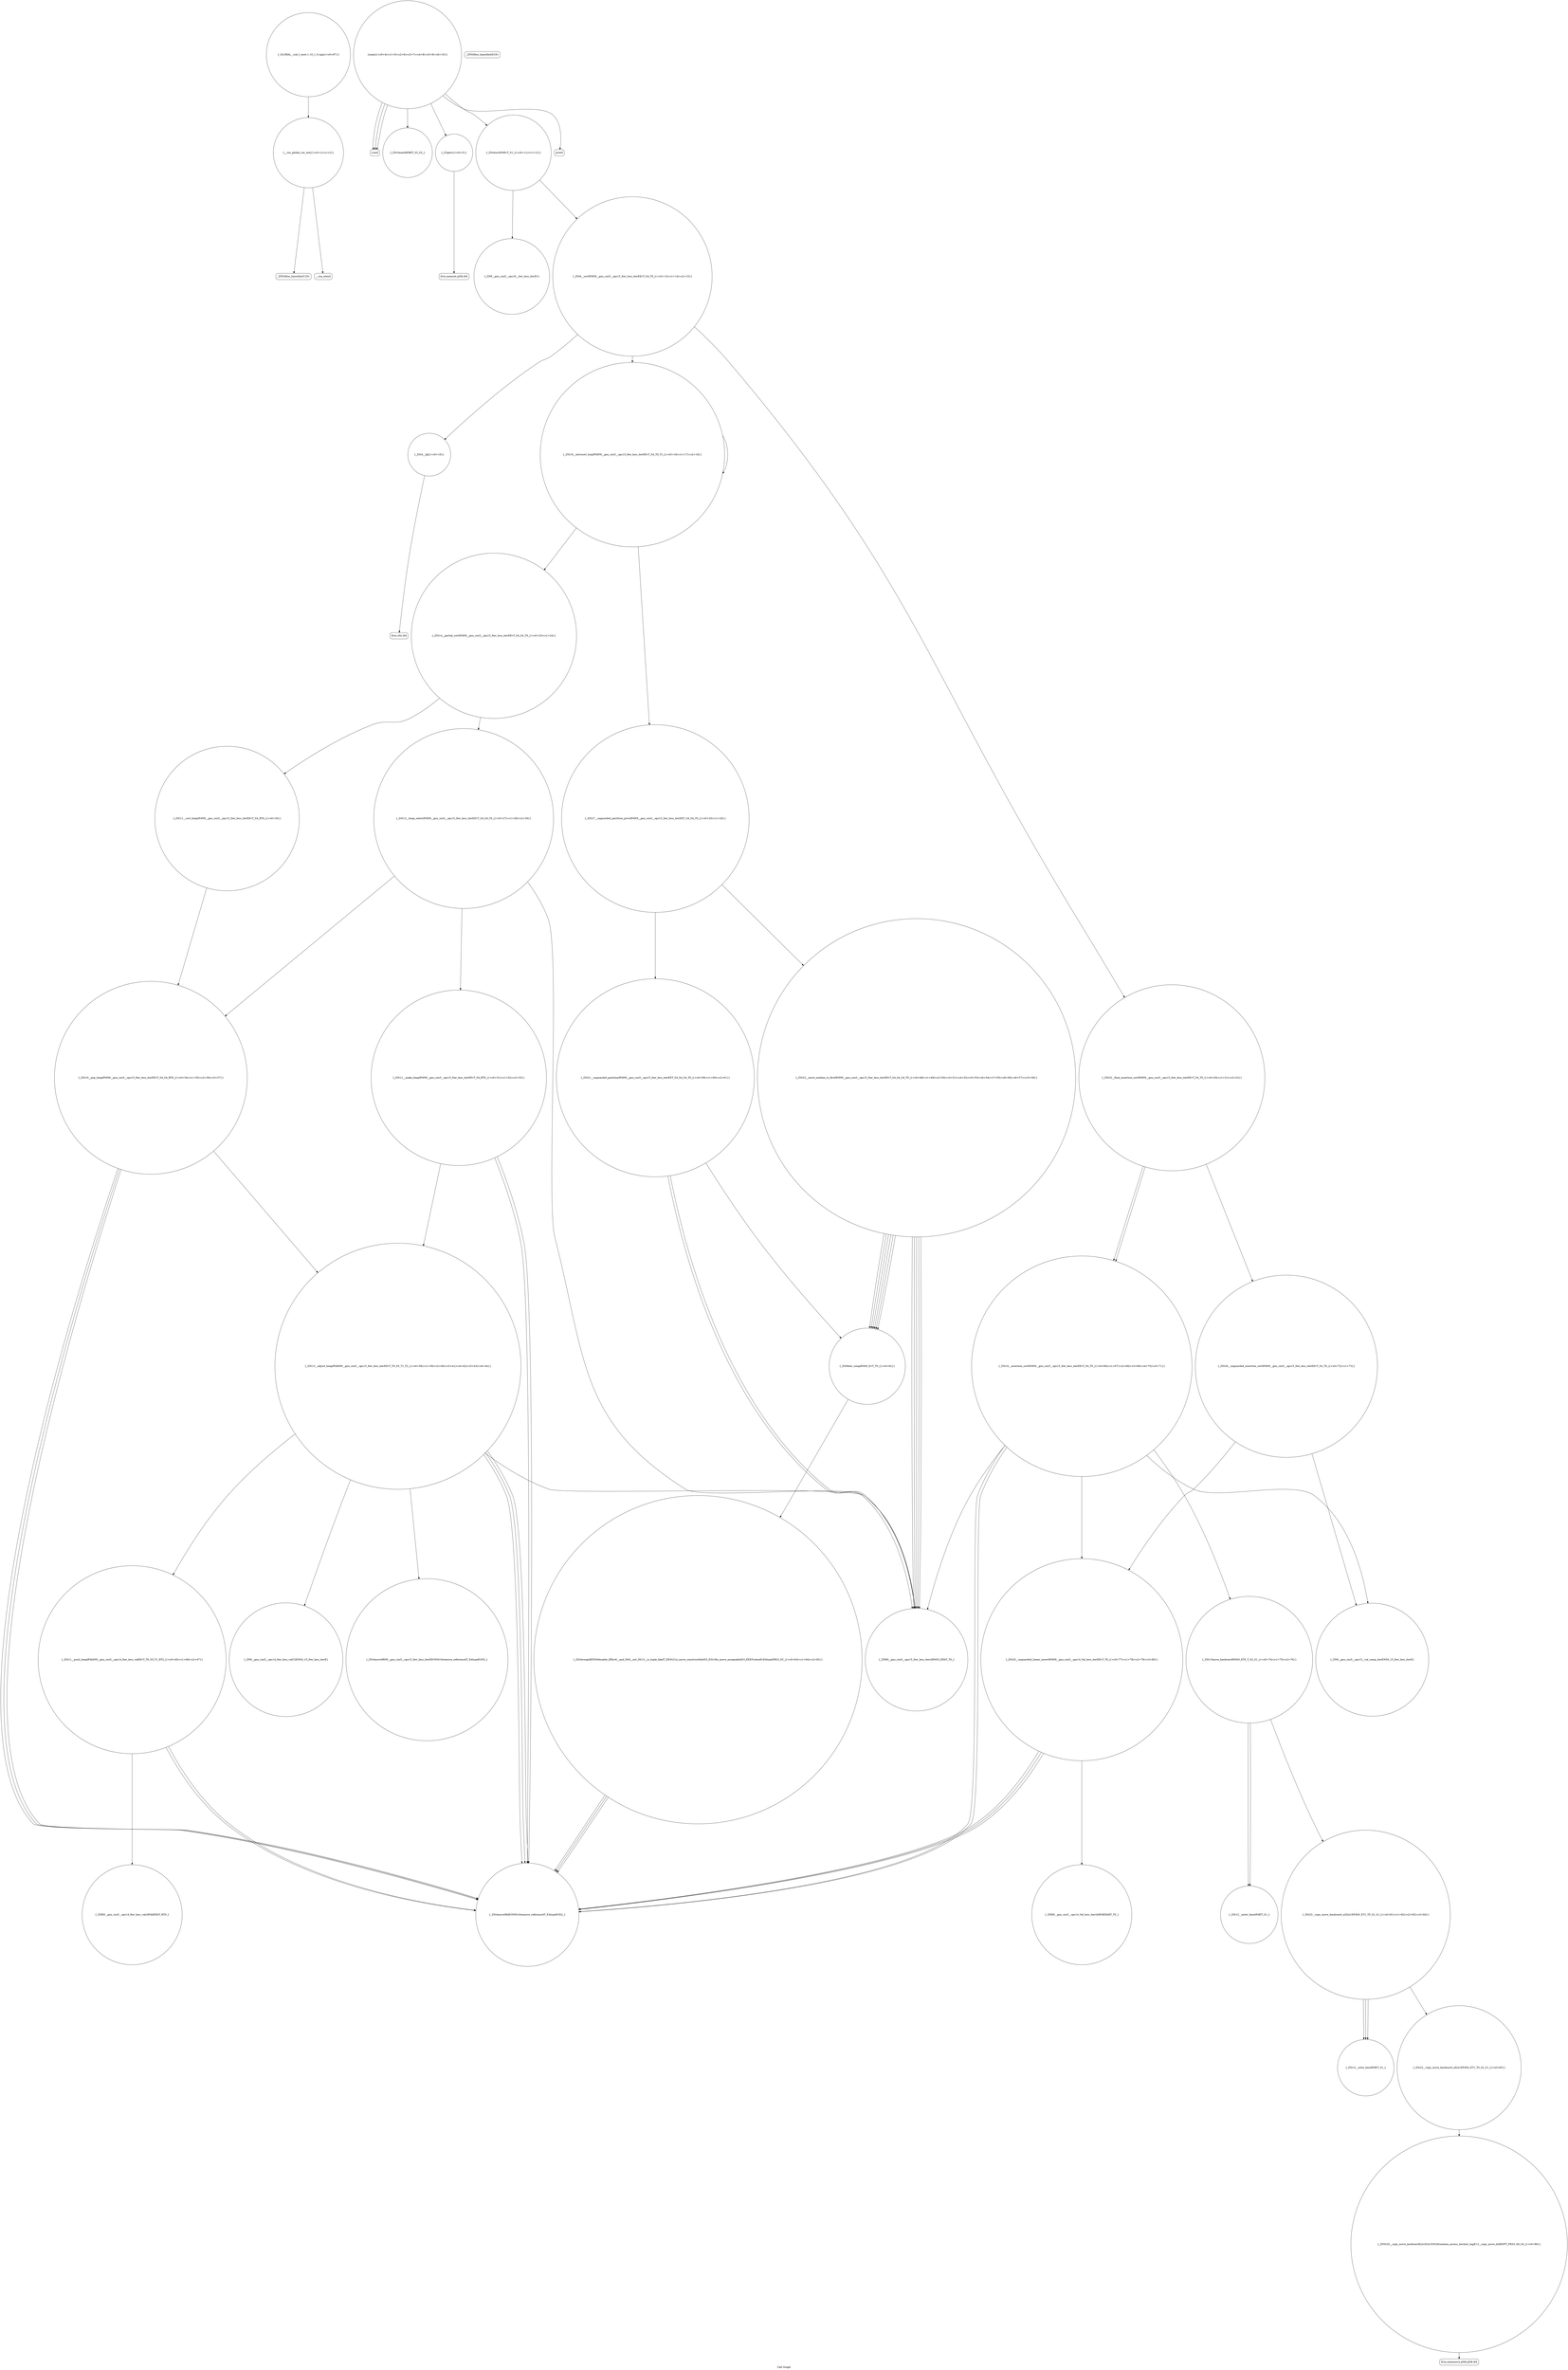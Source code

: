 digraph "Call Graph" {
	label="Call Graph";

	Node0x558536ac66e0 [shape=record,shape=circle,label="{__cxx_global_var_init|{<s0>1|<s1>2}}"];
	Node0x558536ac66e0:s0 -> Node0x558536ac6b70[color=black];
	Node0x558536ac66e0:s1 -> Node0x558536ac6c70[color=black];
	Node0x558536ac8170 [shape=record,shape=circle,label="{_ZNK9__gnu_cxx5__ops14_Val_less_iterclIdPdEEbRT_T0_}"];
	Node0x558536ac77f0 [shape=record,shape=circle,label="{_ZN9__gnu_cxx5__ops14_Iter_less_valC2ENS0_15_Iter_less_iterE}"];
	Node0x558536ac6e70 [shape=record,shape=Mrecord,label="{scanf}"];
	Node0x558536ac7b70 [shape=record,shape=Mrecord,label="{llvm.ctlz.i64}"];
	Node0x558536ac71f0 [shape=record,shape=circle,label="{_ZSt4__lgl|{<s0>19}}"];
	Node0x558536ac71f0:s0 -> Node0x558536ac7b70[color=black];
	Node0x558536ac7ef0 [shape=record,shape=circle,label="{_ZSt12__miter_baseIPdET_S1_}"];
	Node0x558536ac7570 [shape=record,shape=circle,label="{_ZNK9__gnu_cxx5__ops15_Iter_less_iterclIPdS3_EEbT_T0_}"];
	Node0x558536ac6bf0 [shape=record,shape=Mrecord,label="{_ZNSt8ios_base4InitD1Ev}"];
	Node0x558536ac78f0 [shape=record,shape=circle,label="{_ZNK9__gnu_cxx5__ops14_Iter_less_valclIPddEEbT_RT0_}"];
	Node0x558536ac6f70 [shape=record,shape=circle,label="{_ZSt3maxIdERKT_S2_S2_}"];
	Node0x558536ac7c70 [shape=record,shape=circle,label="{_ZSt26__unguarded_insertion_sortIPdN9__gnu_cxx5__ops15_Iter_less_iterEEvT_S4_T0_|{<s0>72|<s1>73}}"];
	Node0x558536ac7c70:s0 -> Node0x558536ac7df0[color=black];
	Node0x558536ac7c70:s1 -> Node0x558536ac7d70[color=black];
	Node0x558536ac72f0 [shape=record,shape=circle,label="{_ZSt14__partial_sortIPdN9__gnu_cxx5__ops15_Iter_less_iterEEvT_S4_S4_T0_|{<s0>23|<s1>24}}"];
	Node0x558536ac72f0:s0 -> Node0x558536ac73f0[color=black];
	Node0x558536ac72f0:s1 -> Node0x558536ac7470[color=black];
	Node0x558536ac7ff0 [shape=record,shape=circle,label="{_ZSt12__niter_baseIPdET_S1_}"];
	Node0x558536ac7670 [shape=record,shape=circle,label="{_ZSt4moveIRdEONSt16remove_referenceIT_E4typeEOS2_}"];
	Node0x558536ac6cf0 [shape=record,shape=circle,label="{_Z3getv|{<s0>3}}"];
	Node0x558536ac6cf0:s0 -> Node0x558536ac6d70[color=black];
	Node0x558536ac79f0 [shape=record,shape=circle,label="{_ZSt21__unguarded_partitionIPdN9__gnu_cxx5__ops15_Iter_less_iterEET_S4_S4_S4_T0_|{<s0>59|<s1>60|<s2>61}}"];
	Node0x558536ac79f0:s0 -> Node0x558536ac7570[color=black];
	Node0x558536ac79f0:s1 -> Node0x558536ac7570[color=black];
	Node0x558536ac79f0:s2 -> Node0x558536ac7a70[color=black];
	Node0x558536ac7070 [shape=record,shape=circle,label="{_ZSt6__sortIPdN9__gnu_cxx5__ops15_Iter_less_iterEEvT_S4_T0_|{<s0>13|<s1>14|<s2>15}}"];
	Node0x558536ac7070:s0 -> Node0x558536ac71f0[color=black];
	Node0x558536ac7070:s1 -> Node0x558536ac7170[color=black];
	Node0x558536ac7070:s2 -> Node0x558536ac7270[color=black];
	Node0x558536ac7d70 [shape=record,shape=circle,label="{_ZSt25__unguarded_linear_insertIPdN9__gnu_cxx5__ops14_Val_less_iterEEvT_T0_|{<s0>77|<s1>78|<s2>79|<s3>80}}"];
	Node0x558536ac7d70:s0 -> Node0x558536ac7670[color=black];
	Node0x558536ac7d70:s1 -> Node0x558536ac8170[color=black];
	Node0x558536ac7d70:s2 -> Node0x558536ac7670[color=black];
	Node0x558536ac7d70:s3 -> Node0x558536ac7670[color=black];
	Node0x558536ac73f0 [shape=record,shape=circle,label="{_ZSt13__heap_selectIPdN9__gnu_cxx5__ops15_Iter_less_iterEEvT_S4_S4_T0_|{<s0>27|<s1>28|<s2>29}}"];
	Node0x558536ac73f0:s0 -> Node0x558536ac74f0[color=black];
	Node0x558536ac73f0:s1 -> Node0x558536ac7570[color=black];
	Node0x558536ac73f0:s2 -> Node0x558536ac75f0[color=black];
	Node0x558536ac80f0 [shape=record,shape=Mrecord,label="{llvm.memmove.p0i8.p0i8.i64}"];
	Node0x558536ac7770 [shape=record,shape=circle,label="{_ZSt4moveIRN9__gnu_cxx5__ops15_Iter_less_iterEEONSt16remove_referenceIT_E4typeEOS5_}"];
	Node0x558536ac6df0 [shape=record,shape=circle,label="{main|{<s0>4|<s1>5|<s2>6|<s3>7|<s4>8|<s5>9|<s6>10}}"];
	Node0x558536ac6df0:s0 -> Node0x558536ac6e70[color=black];
	Node0x558536ac6df0:s1 -> Node0x558536ac6e70[color=black];
	Node0x558536ac6df0:s2 -> Node0x558536ac6e70[color=black];
	Node0x558536ac6df0:s3 -> Node0x558536ac6ef0[color=black];
	Node0x558536ac6df0:s4 -> Node0x558536ac6cf0[color=black];
	Node0x558536ac6df0:s5 -> Node0x558536ac6f70[color=black];
	Node0x558536ac6df0:s6 -> Node0x558536ac6ff0[color=black];
	Node0x558536ac7af0 [shape=record,shape=circle,label="{_ZSt4swapIdENSt9enable_ifIXsr6__and_ISt6__not_ISt15__is_tuple_likeIT_EESt21is_move_constructibleIS3_ESt18is_move_assignableIS3_EEE5valueEvE4typeERS3_SC_|{<s0>63|<s1>64|<s2>65}}"];
	Node0x558536ac7af0:s0 -> Node0x558536ac7670[color=black];
	Node0x558536ac7af0:s1 -> Node0x558536ac7670[color=black];
	Node0x558536ac7af0:s2 -> Node0x558536ac7670[color=black];
	Node0x558536ac7170 [shape=record,shape=circle,label="{_ZSt16__introsort_loopIPdlN9__gnu_cxx5__ops15_Iter_less_iterEEvT_S4_T0_T1_|{<s0>16|<s1>17|<s2>18}}"];
	Node0x558536ac7170:s0 -> Node0x558536ac72f0[color=black];
	Node0x558536ac7170:s1 -> Node0x558536ac7370[color=black];
	Node0x558536ac7170:s2 -> Node0x558536ac7170[color=black];
	Node0x558536ac7e70 [shape=record,shape=circle,label="{_ZSt23__copy_move_backward_a2ILb1EPdS0_ET1_T0_S2_S1_|{<s0>81|<s1>82|<s2>83|<s3>84}}"];
	Node0x558536ac7e70:s0 -> Node0x558536ac7ff0[color=black];
	Node0x558536ac7e70:s1 -> Node0x558536ac7ff0[color=black];
	Node0x558536ac7e70:s2 -> Node0x558536ac7ff0[color=black];
	Node0x558536ac7e70:s3 -> Node0x558536ac7f70[color=black];
	Node0x558536ac74f0 [shape=record,shape=circle,label="{_ZSt11__make_heapIPdN9__gnu_cxx5__ops15_Iter_less_iterEEvT_S4_RT0_|{<s0>31|<s1>32|<s2>33}}"];
	Node0x558536ac74f0:s0 -> Node0x558536ac7670[color=black];
	Node0x558536ac74f0:s1 -> Node0x558536ac7670[color=black];
	Node0x558536ac74f0:s2 -> Node0x558536ac76f0[color=black];
	Node0x558536ac6b70 [shape=record,shape=Mrecord,label="{_ZNSt8ios_base4InitC1Ev}"];
	Node0x558536ac81f0 [shape=record,shape=circle,label="{_GLOBAL__sub_I_enot.1.10_1_0.cpp|{<s0>87}}"];
	Node0x558536ac81f0:s0 -> Node0x558536ac66e0[color=black];
	Node0x558536ac7870 [shape=record,shape=circle,label="{_ZSt11__push_heapIPdldN9__gnu_cxx5__ops14_Iter_less_valEEvT_T0_S5_T1_RT2_|{<s0>45|<s1>46|<s2>47}}"];
	Node0x558536ac7870:s0 -> Node0x558536ac78f0[color=black];
	Node0x558536ac7870:s1 -> Node0x558536ac7670[color=black];
	Node0x558536ac7870:s2 -> Node0x558536ac7670[color=black];
	Node0x558536ac6ef0 [shape=record,shape=circle,label="{_ZSt4sortIPdEvT_S1_|{<s0>11|<s1>12}}"];
	Node0x558536ac6ef0:s0 -> Node0x558536ac70f0[color=black];
	Node0x558536ac6ef0:s1 -> Node0x558536ac7070[color=black];
	Node0x558536ac7bf0 [shape=record,shape=circle,label="{_ZSt16__insertion_sortIPdN9__gnu_cxx5__ops15_Iter_less_iterEEvT_S4_T0_|{<s0>66|<s1>67|<s2>68|<s3>69|<s4>70|<s5>71}}"];
	Node0x558536ac7bf0:s0 -> Node0x558536ac7570[color=black];
	Node0x558536ac7bf0:s1 -> Node0x558536ac7670[color=black];
	Node0x558536ac7bf0:s2 -> Node0x558536ac7cf0[color=black];
	Node0x558536ac7bf0:s3 -> Node0x558536ac7670[color=black];
	Node0x558536ac7bf0:s4 -> Node0x558536ac7df0[color=black];
	Node0x558536ac7bf0:s5 -> Node0x558536ac7d70[color=black];
	Node0x558536ac7270 [shape=record,shape=circle,label="{_ZSt22__final_insertion_sortIPdN9__gnu_cxx5__ops15_Iter_less_iterEEvT_S4_T0_|{<s0>20|<s1>21|<s2>22}}"];
	Node0x558536ac7270:s0 -> Node0x558536ac7bf0[color=black];
	Node0x558536ac7270:s1 -> Node0x558536ac7c70[color=black];
	Node0x558536ac7270:s2 -> Node0x558536ac7bf0[color=black];
	Node0x558536ac7f70 [shape=record,shape=circle,label="{_ZSt22__copy_move_backward_aILb1EPdS0_ET1_T0_S2_S1_|{<s0>85}}"];
	Node0x558536ac7f70:s0 -> Node0x558536ac8070[color=black];
	Node0x558536ac75f0 [shape=record,shape=circle,label="{_ZSt10__pop_heapIPdN9__gnu_cxx5__ops15_Iter_less_iterEEvT_S4_S4_RT0_|{<s0>34|<s1>35|<s2>36|<s3>37}}"];
	Node0x558536ac75f0:s0 -> Node0x558536ac7670[color=black];
	Node0x558536ac75f0:s1 -> Node0x558536ac7670[color=black];
	Node0x558536ac75f0:s2 -> Node0x558536ac7670[color=black];
	Node0x558536ac75f0:s3 -> Node0x558536ac76f0[color=black];
	Node0x558536ac6c70 [shape=record,shape=Mrecord,label="{__cxa_atexit}"];
	Node0x558536ac7970 [shape=record,shape=circle,label="{_ZSt22__move_median_to_firstIPdN9__gnu_cxx5__ops15_Iter_less_iterEEvT_S4_S4_S4_T0_|{<s0>48|<s1>49|<s2>50|<s3>51|<s4>52|<s5>53|<s6>54|<s7>55|<s8>56|<s9>57|<s10>58}}"];
	Node0x558536ac7970:s0 -> Node0x558536ac7570[color=black];
	Node0x558536ac7970:s1 -> Node0x558536ac7570[color=black];
	Node0x558536ac7970:s2 -> Node0x558536ac7a70[color=black];
	Node0x558536ac7970:s3 -> Node0x558536ac7570[color=black];
	Node0x558536ac7970:s4 -> Node0x558536ac7a70[color=black];
	Node0x558536ac7970:s5 -> Node0x558536ac7a70[color=black];
	Node0x558536ac7970:s6 -> Node0x558536ac7570[color=black];
	Node0x558536ac7970:s7 -> Node0x558536ac7a70[color=black];
	Node0x558536ac7970:s8 -> Node0x558536ac7570[color=black];
	Node0x558536ac7970:s9 -> Node0x558536ac7a70[color=black];
	Node0x558536ac7970:s10 -> Node0x558536ac7a70[color=black];
	Node0x558536ac6ff0 [shape=record,shape=Mrecord,label="{printf}"];
	Node0x558536ac7cf0 [shape=record,shape=circle,label="{_ZSt13move_backwardIPdS0_ET0_T_S2_S1_|{<s0>74|<s1>75|<s2>76}}"];
	Node0x558536ac7cf0:s0 -> Node0x558536ac7ef0[color=black];
	Node0x558536ac7cf0:s1 -> Node0x558536ac7ef0[color=black];
	Node0x558536ac7cf0:s2 -> Node0x558536ac7e70[color=black];
	Node0x558536ac7370 [shape=record,shape=circle,label="{_ZSt27__unguarded_partition_pivotIPdN9__gnu_cxx5__ops15_Iter_less_iterEET_S4_S4_T0_|{<s0>25|<s1>26}}"];
	Node0x558536ac7370:s0 -> Node0x558536ac7970[color=black];
	Node0x558536ac7370:s1 -> Node0x558536ac79f0[color=black];
	Node0x558536ac8070 [shape=record,shape=circle,label="{_ZNSt20__copy_move_backwardILb1ELb1ESt26random_access_iterator_tagE13__copy_move_bIdEEPT_PKS3_S6_S4_|{<s0>86}}"];
	Node0x558536ac8070:s0 -> Node0x558536ac80f0[color=black];
	Node0x558536ac76f0 [shape=record,shape=circle,label="{_ZSt13__adjust_heapIPdldN9__gnu_cxx5__ops15_Iter_less_iterEEvT_T0_S5_T1_T2_|{<s0>38|<s1>39|<s2>40|<s3>41|<s4>42|<s5>43|<s6>44}}"];
	Node0x558536ac76f0:s0 -> Node0x558536ac7570[color=black];
	Node0x558536ac76f0:s1 -> Node0x558536ac7670[color=black];
	Node0x558536ac76f0:s2 -> Node0x558536ac7670[color=black];
	Node0x558536ac76f0:s3 -> Node0x558536ac7770[color=black];
	Node0x558536ac76f0:s4 -> Node0x558536ac77f0[color=black];
	Node0x558536ac76f0:s5 -> Node0x558536ac7670[color=black];
	Node0x558536ac76f0:s6 -> Node0x558536ac7870[color=black];
	Node0x558536ac6d70 [shape=record,shape=Mrecord,label="{llvm.memset.p0i8.i64}"];
	Node0x558536ac7a70 [shape=record,shape=circle,label="{_ZSt9iter_swapIPdS0_EvT_T0_|{<s0>62}}"];
	Node0x558536ac7a70:s0 -> Node0x558536ac7af0[color=black];
	Node0x558536ac70f0 [shape=record,shape=circle,label="{_ZN9__gnu_cxx5__ops16__iter_less_iterEv}"];
	Node0x558536ac7df0 [shape=record,shape=circle,label="{_ZN9__gnu_cxx5__ops15__val_comp_iterENS0_15_Iter_less_iterE}"];
	Node0x558536ac7470 [shape=record,shape=circle,label="{_ZSt11__sort_heapIPdN9__gnu_cxx5__ops15_Iter_less_iterEEvT_S4_RT0_|{<s0>30}}"];
	Node0x558536ac7470:s0 -> Node0x558536ac75f0[color=black];
}
